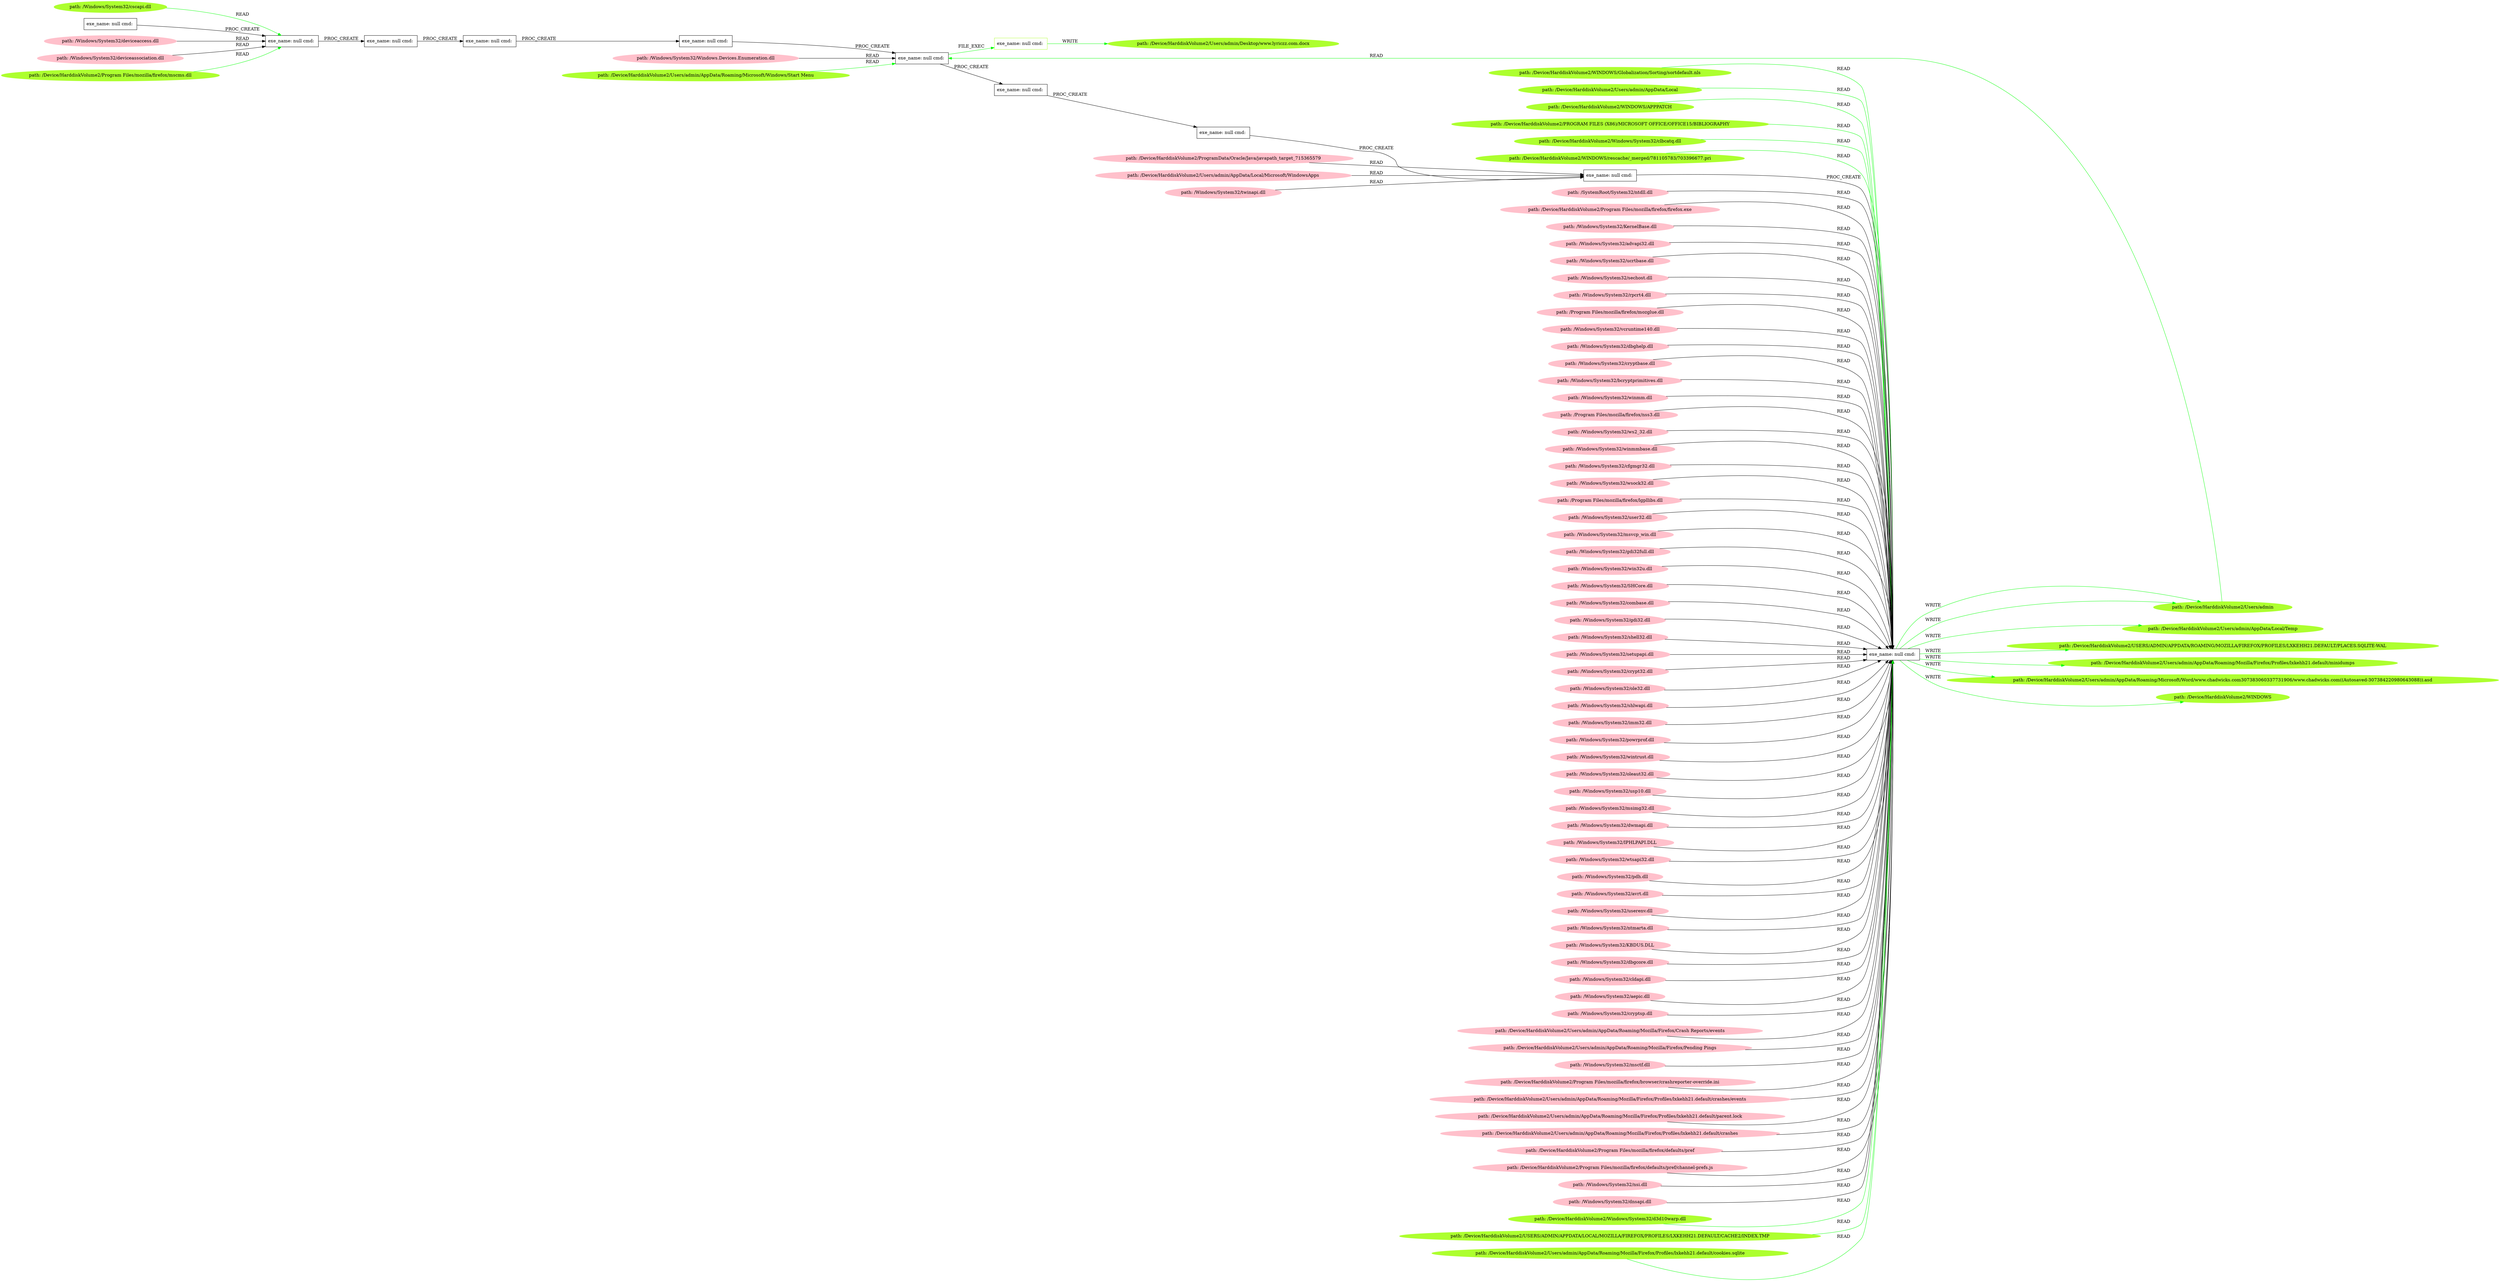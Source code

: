 digraph {
	rankdir=LR
	39 [label="exe_name: null cmd: " color=black shape=box style=solid]
	107 [label="exe_name: null cmd: " color=greenyellow shape=box style=solid]
	39 -> 107 [label=FILE_EXEC color=green]
	109 [label="path: /Device/HarddiskVolume2/Users/admin" color=greenyellow shape=oval style=filled]
	39 [label="exe_name: null cmd: " color=black shape=box style=solid]
	109 -> 39 [label=READ color=green]
	113 [label="path: /Device/HarddiskVolume2/WINDOWS/Globalization/Sorting/sortdefault.nls" color=greenyellow shape=oval style=filled]
	37 [label="exe_name: null cmd: " color=black shape=box style=solid]
	113 -> 37 [label=READ color=green]
	117 [label="path: /Device/HarddiskVolume2/Users/admin/AppData/Local" color=greenyellow shape=oval style=filled]
	37 [label="exe_name: null cmd: " color=black shape=box style=solid]
	117 -> 37 [label=READ color=green]
	118 [label="path: /Device/HarddiskVolume2/WINDOWS/APPPATCH" color=greenyellow shape=oval style=filled]
	37 [label="exe_name: null cmd: " color=black shape=box style=solid]
	118 -> 37 [label=READ color=green]
	110 [label="path: /Device/HarddiskVolume2/PROGRAM FILES (X86)/MICROSOFT OFFICE/OFFICE15/BIBLIOGRAPHY" color=greenyellow shape=oval style=filled]
	37 [label="exe_name: null cmd: " color=black shape=box style=solid]
	110 -> 37 [label=READ color=green]
	105 [label="path: /Windows/System32/cscapi.dll" color=greenyellow shape=oval style=filled]
	78 [label="exe_name: null cmd: " color=black shape=box style=solid]
	105 -> 78 [label=READ color=green]
	112 [label="path: /Device/HarddiskVolume2/Windows/System32/clbcatq.dll" color=greenyellow shape=oval style=filled]
	37 [label="exe_name: null cmd: " color=black shape=box style=solid]
	112 -> 37 [label=READ color=green]
	125 [label="path: /Device/HarddiskVolume2/WINDOWS/rescache/_merged/781105783/703396677.pri" color=greenyellow shape=oval style=filled]
	37 [label="exe_name: null cmd: " color=black shape=box style=solid]
	125 -> 37 [label=READ color=green]
	80 [label="exe_name: null cmd: " color=black shape=box style=solid]
	78 [label="exe_name: null cmd: " color=black shape=box style=solid]
	80 -> 78 [label=PROC_CREATE color=black]
	97 [label="path: /Windows/System32/deviceaccess.dll" color=pink shape=oval style=filled]
	78 [label="exe_name: null cmd: " color=black shape=box style=solid]
	97 -> 78 [label=READ color=black]
	101 [label="path: /Windows/System32/deviceassociation.dll" color=pink shape=oval style=filled]
	78 [label="exe_name: null cmd: " color=black shape=box style=solid]
	101 -> 78 [label=READ color=black]
	78 [label="exe_name: null cmd: " color=black shape=box style=solid]
	76 [label="exe_name: null cmd: " color=black shape=box style=solid]
	78 -> 76 [label=PROC_CREATE color=black]
	76 [label="exe_name: null cmd: " color=black shape=box style=solid]
	75 [label="exe_name: null cmd: " color=black shape=box style=solid]
	76 -> 75 [label=PROC_CREATE color=black]
	55 [label="exe_name: null cmd: " color=black shape=box style=solid]
	39 [label="exe_name: null cmd: " color=black shape=box style=solid]
	55 -> 39 [label=PROC_CREATE color=black]
	75 [label="exe_name: null cmd: " color=black shape=box style=solid]
	55 [label="exe_name: null cmd: " color=black shape=box style=solid]
	75 -> 55 [label=PROC_CREATE color=black]
	100 [label="path: /Windows/System32/Windows.Devices.Enumeration.dll" color=pink shape=oval style=filled]
	39 [label="exe_name: null cmd: " color=black shape=box style=solid]
	100 -> 39 [label=READ color=black]
	39 [label="exe_name: null cmd: " color=black shape=box style=solid]
	36 [label="exe_name: null cmd: " color=black shape=box style=solid]
	39 -> 36 [label=PROC_CREATE color=black]
	36 [label="exe_name: null cmd: " color=black shape=box style=solid]
	13 [label="exe_name: null cmd: " color=black shape=box style=solid]
	36 -> 13 [label=PROC_CREATE color=black]
	13 [label="exe_name: null cmd: " color=black shape=box style=solid]
	42 [label="exe_name: null cmd: " color=black shape=box style=solid]
	13 -> 42 [label=PROC_CREATE color=black]
	32 [label="path: /Device/HarddiskVolume2/ProgramData/Oracle/Java/javapath_target_715365579" color=pink shape=oval style=filled]
	42 [label="exe_name: null cmd: " color=black shape=box style=solid]
	32 -> 42 [label=READ color=black]
	34 [label="path: /Device/HarddiskVolume2/Users/admin/AppData/Local/Microsoft/WindowsApps" color=pink shape=oval style=filled]
	42 [label="exe_name: null cmd: " color=black shape=box style=solid]
	34 -> 42 [label=READ color=black]
	31 [label="path: /Windows/System32/twinapi.dll" color=pink shape=oval style=filled]
	42 [label="exe_name: null cmd: " color=black shape=box style=solid]
	31 -> 42 [label=READ color=black]
	42 [label="exe_name: null cmd: " color=black shape=box style=solid]
	37 [label="exe_name: null cmd: " color=black shape=box style=solid]
	42 -> 37 [label=PROC_CREATE color=black]
	49 [label="path: /SystemRoot/System32/ntdll.dll" color=pink shape=oval style=filled]
	37 [label="exe_name: null cmd: " color=black shape=box style=solid]
	49 -> 37 [label=READ color=black]
	19 [label="path: /Device/HarddiskVolume2/Program Files/mozilla/firefox/firefox.exe" color=pink shape=oval style=filled]
	37 [label="exe_name: null cmd: " color=black shape=box style=solid]
	19 -> 37 [label=READ color=black]
	3 [label="path: /Windows/System32/KernelBase.dll" color=pink shape=oval style=filled]
	37 [label="exe_name: null cmd: " color=black shape=box style=solid]
	3 -> 37 [label=READ color=black]
	45 [label="path: /Windows/System32/advapi32.dll" color=pink shape=oval style=filled]
	37 [label="exe_name: null cmd: " color=black shape=box style=solid]
	45 -> 37 [label=READ color=black]
	10 [label="path: /Windows/System32/ucrtbase.dll" color=pink shape=oval style=filled]
	37 [label="exe_name: null cmd: " color=black shape=box style=solid]
	10 -> 37 [label=READ color=black]
	63 [label="path: /Windows/System32/sechost.dll" color=pink shape=oval style=filled]
	37 [label="exe_name: null cmd: " color=black shape=box style=solid]
	63 -> 37 [label=READ color=black]
	30 [label="path: /Windows/System32/rpcrt4.dll" color=pink shape=oval style=filled]
	37 [label="exe_name: null cmd: " color=black shape=box style=solid]
	30 -> 37 [label=READ color=black]
	43 [label="path: /Program Files/mozilla/firefox/mozglue.dll" color=pink shape=oval style=filled]
	37 [label="exe_name: null cmd: " color=black shape=box style=solid]
	43 -> 37 [label=READ color=black]
	72 [label="path: /Windows/System32/vcruntime140.dll" color=pink shape=oval style=filled]
	37 [label="exe_name: null cmd: " color=black shape=box style=solid]
	72 -> 37 [label=READ color=black]
	93 [label="path: /Windows/System32/dbghelp.dll" color=pink shape=oval style=filled]
	37 [label="exe_name: null cmd: " color=black shape=box style=solid]
	93 -> 37 [label=READ color=black]
	11 [label="path: /Windows/System32/cryptbase.dll" color=pink shape=oval style=filled]
	37 [label="exe_name: null cmd: " color=black shape=box style=solid]
	11 -> 37 [label=READ color=black]
	14 [label="path: /Windows/System32/bcryptprimitives.dll" color=pink shape=oval style=filled]
	37 [label="exe_name: null cmd: " color=black shape=box style=solid]
	14 -> 37 [label=READ color=black]
	91 [label="path: /Windows/System32/winmm.dll" color=pink shape=oval style=filled]
	37 [label="exe_name: null cmd: " color=black shape=box style=solid]
	91 -> 37 [label=READ color=black]
	83 [label="path: /Program Files/mozilla/firefox/nss3.dll" color=pink shape=oval style=filled]
	37 [label="exe_name: null cmd: " color=black shape=box style=solid]
	83 -> 37 [label=READ color=black]
	90 [label="path: /Windows/System32/ws2_32.dll" color=pink shape=oval style=filled]
	37 [label="exe_name: null cmd: " color=black shape=box style=solid]
	90 -> 37 [label=READ color=black]
	52 [label="path: /Windows/System32/winmmbase.dll" color=pink shape=oval style=filled]
	37 [label="exe_name: null cmd: " color=black shape=box style=solid]
	52 -> 37 [label=READ color=black]
	61 [label="path: /Windows/System32/cfgmgr32.dll" color=pink shape=oval style=filled]
	37 [label="exe_name: null cmd: " color=black shape=box style=solid]
	61 -> 37 [label=READ color=black]
	84 [label="path: /Windows/System32/wsock32.dll" color=pink shape=oval style=filled]
	37 [label="exe_name: null cmd: " color=black shape=box style=solid]
	84 -> 37 [label=READ color=black]
	73 [label="path: /Program Files/mozilla/firefox/lgpllibs.dll" color=pink shape=oval style=filled]
	37 [label="exe_name: null cmd: " color=black shape=box style=solid]
	73 -> 37 [label=READ color=black]
	57 [label="path: /Windows/System32/user32.dll" color=pink shape=oval style=filled]
	37 [label="exe_name: null cmd: " color=black shape=box style=solid]
	57 -> 37 [label=READ color=black]
	92 [label="path: /Windows/System32/msvcp_win.dll" color=pink shape=oval style=filled]
	37 [label="exe_name: null cmd: " color=black shape=box style=solid]
	92 -> 37 [label=READ color=black]
	53 [label="path: /Windows/System32/gdi32full.dll" color=pink shape=oval style=filled]
	37 [label="exe_name: null cmd: " color=black shape=box style=solid]
	53 -> 37 [label=READ color=black]
	54 [label="path: /Windows/System32/win32u.dll" color=pink shape=oval style=filled]
	37 [label="exe_name: null cmd: " color=black shape=box style=solid]
	54 -> 37 [label=READ color=black]
	4 [label="path: /Windows/System32/SHCore.dll" color=pink shape=oval style=filled]
	37 [label="exe_name: null cmd: " color=black shape=box style=solid]
	4 -> 37 [label=READ color=black]
	22 [label="path: /Windows/System32/combase.dll" color=pink shape=oval style=filled]
	37 [label="exe_name: null cmd: " color=black shape=box style=solid]
	22 -> 37 [label=READ color=black]
	35 [label="path: /Windows/System32/gdi32.dll" color=pink shape=oval style=filled]
	37 [label="exe_name: null cmd: " color=black shape=box style=solid]
	35 -> 37 [label=READ color=black]
	86 [label="path: /Windows/System32/shell32.dll" color=pink shape=oval style=filled]
	37 [label="exe_name: null cmd: " color=black shape=box style=solid]
	86 -> 37 [label=READ color=black]
	51 [label="path: /Windows/System32/setupapi.dll" color=pink shape=oval style=filled]
	37 [label="exe_name: null cmd: " color=black shape=box style=solid]
	51 -> 37 [label=READ color=black]
	12 [label="path: /Windows/System32/crypt32.dll" color=pink shape=oval style=filled]
	37 [label="exe_name: null cmd: " color=black shape=box style=solid]
	12 -> 37 [label=READ color=black]
	26 [label="path: /Windows/System32/ole32.dll" color=pink shape=oval style=filled]
	37 [label="exe_name: null cmd: " color=black shape=box style=solid]
	26 -> 37 [label=READ color=black]
	33 [label="path: /Windows/System32/shlwapi.dll" color=pink shape=oval style=filled]
	37 [label="exe_name: null cmd: " color=black shape=box style=solid]
	33 -> 37 [label=READ color=black]
	79 [label="path: /Windows/System32/imm32.dll" color=pink shape=oval style=filled]
	37 [label="exe_name: null cmd: " color=black shape=box style=solid]
	79 -> 37 [label=READ color=black]
	87 [label="path: /Windows/System32/powrprof.dll" color=pink shape=oval style=filled]
	37 [label="exe_name: null cmd: " color=black shape=box style=solid]
	87 -> 37 [label=READ color=black]
	44 [label="path: /Windows/System32/wintrust.dll" color=pink shape=oval style=filled]
	37 [label="exe_name: null cmd: " color=black shape=box style=solid]
	44 -> 37 [label=READ color=black]
	77 [label="path: /Windows/System32/oleaut32.dll" color=pink shape=oval style=filled]
	37 [label="exe_name: null cmd: " color=black shape=box style=solid]
	77 -> 37 [label=READ color=black]
	64 [label="path: /Windows/System32/usp10.dll" color=pink shape=oval style=filled]
	37 [label="exe_name: null cmd: " color=black shape=box style=solid]
	64 -> 37 [label=READ color=black]
	81 [label="path: /Windows/System32/msimg32.dll" color=pink shape=oval style=filled]
	37 [label="exe_name: null cmd: " color=black shape=box style=solid]
	81 -> 37 [label=READ color=black]
	94 [label="path: /Windows/System32/dwmapi.dll" color=pink shape=oval style=filled]
	37 [label="exe_name: null cmd: " color=black shape=box style=solid]
	94 -> 37 [label=READ color=black]
	24 [label="path: /Windows/System32/IPHLPAPI.DLL" color=pink shape=oval style=filled]
	37 [label="exe_name: null cmd: " color=black shape=box style=solid]
	24 -> 37 [label=READ color=black]
	67 [label="path: /Windows/System32/wtsapi32.dll" color=pink shape=oval style=filled]
	37 [label="exe_name: null cmd: " color=black shape=box style=solid]
	67 -> 37 [label=READ color=black]
	82 [label="path: /Windows/System32/pdh.dll" color=pink shape=oval style=filled]
	37 [label="exe_name: null cmd: " color=black shape=box style=solid]
	82 -> 37 [label=READ color=black]
	88 [label="path: /Windows/System32/avrt.dll" color=pink shape=oval style=filled]
	37 [label="exe_name: null cmd: " color=black shape=box style=solid]
	88 -> 37 [label=READ color=black]
	8 [label="path: /Windows/System32/userenv.dll" color=pink shape=oval style=filled]
	37 [label="exe_name: null cmd: " color=black shape=box style=solid]
	8 -> 37 [label=READ color=black]
	65 [label="path: /Windows/System32/ntmarta.dll" color=pink shape=oval style=filled]
	37 [label="exe_name: null cmd: " color=black shape=box style=solid]
	65 -> 37 [label=READ color=black]
	71 [label="path: /Windows/System32/KBDUS.DLL" color=pink shape=oval style=filled]
	37 [label="exe_name: null cmd: " color=black shape=box style=solid]
	71 -> 37 [label=READ color=black]
	41 [label="path: /Windows/System32/dbgcore.dll" color=pink shape=oval style=filled]
	37 [label="exe_name: null cmd: " color=black shape=box style=solid]
	41 -> 37 [label=READ color=black]
	38 [label="path: /Windows/System32/cldapi.dll" color=pink shape=oval style=filled]
	37 [label="exe_name: null cmd: " color=black shape=box style=solid]
	38 -> 37 [label=READ color=black]
	89 [label="path: /Windows/System32/aepic.dll" color=pink shape=oval style=filled]
	37 [label="exe_name: null cmd: " color=black shape=box style=solid]
	89 -> 37 [label=READ color=black]
	47 [label="path: /Windows/System32/cryptsp.dll" color=pink shape=oval style=filled]
	37 [label="exe_name: null cmd: " color=black shape=box style=solid]
	47 -> 37 [label=READ color=black]
	20 [label="path: /Device/HarddiskVolume2/Users/admin/AppData/Roaming/Mozilla/Firefox/Crash Reports/events" color=pink shape=oval style=filled]
	37 [label="exe_name: null cmd: " color=black shape=box style=solid]
	20 -> 37 [label=READ color=black]
	28 [label="path: /Device/HarddiskVolume2/Users/admin/AppData/Roaming/Mozilla/Firefox/Pending Pings" color=pink shape=oval style=filled]
	37 [label="exe_name: null cmd: " color=black shape=box style=solid]
	28 -> 37 [label=READ color=black]
	48 [label="path: /Windows/System32/msctf.dll" color=pink shape=oval style=filled]
	37 [label="exe_name: null cmd: " color=black shape=box style=solid]
	48 -> 37 [label=READ color=black]
	17 [label="path: /Device/HarddiskVolume2/Program Files/mozilla/firefox/browser/crashreporter-override.ini" color=pink shape=oval style=filled]
	37 [label="exe_name: null cmd: " color=black shape=box style=solid]
	17 -> 37 [label=READ color=black]
	46 [label="path: /Device/HarddiskVolume2/Users/admin/AppData/Roaming/Mozilla/Firefox/Profiles/lxkehh21.default/crashes/events" color=pink shape=oval style=filled]
	37 [label="exe_name: null cmd: " color=black shape=box style=solid]
	46 -> 37 [label=READ color=black]
	59 [label="path: /Device/HarddiskVolume2/Users/admin/AppData/Roaming/Mozilla/Firefox/Profiles/lxkehh21.default/parent.lock" color=pink shape=oval style=filled]
	37 [label="exe_name: null cmd: " color=black shape=box style=solid]
	59 -> 37 [label=READ color=black]
	74 [label="path: /Device/HarddiskVolume2/Users/admin/AppData/Roaming/Mozilla/Firefox/Profiles/lxkehh21.default/crashes" color=pink shape=oval style=filled]
	37 [label="exe_name: null cmd: " color=black shape=box style=solid]
	74 -> 37 [label=READ color=black]
	66 [label="path: /Device/HarddiskVolume2/Program Files/mozilla/firefox/defaults/pref" color=pink shape=oval style=filled]
	37 [label="exe_name: null cmd: " color=black shape=box style=solid]
	66 -> 37 [label=READ color=black]
	25 [label="path: /Device/HarddiskVolume2/Program Files/mozilla/firefox/defaults/pref/channel-prefs.js" color=pink shape=oval style=filled]
	37 [label="exe_name: null cmd: " color=black shape=box style=solid]
	25 -> 37 [label=READ color=black]
	18 [label="path: /Windows/System32/nsi.dll" color=pink shape=oval style=filled]
	37 [label="exe_name: null cmd: " color=black shape=box style=solid]
	18 -> 37 [label=READ color=black]
	5 [label="path: /Windows/System32/dnsapi.dll" color=pink shape=oval style=filled]
	37 [label="exe_name: null cmd: " color=black shape=box style=solid]
	5 -> 37 [label=READ color=black]
	37 [label="exe_name: null cmd: " color=black shape=box style=solid]
	122 [label="path: /Device/HarddiskVolume2/Users/admin/AppData/Local/Temp" color=greenyellow shape=oval style=filled]
	37 -> 122 [label=WRITE color=green]
	107 [label="exe_name: null cmd: " color=greenyellow shape=box style=solid]
	108 [label="path: /Device/HarddiskVolume2/Users/admin/Desktop/www.lyriczz.com.docx" color=greenyellow shape=oval style=filled]
	107 -> 108 [label=WRITE color=green]
	37 [label="exe_name: null cmd: " color=black shape=box style=solid]
	120 [label="path: /Device/HarddiskVolume2/USERS/ADMIN/APPDATA/ROAMING/MOZILLA/FIREFOX/PROFILES/LXKEHH21.DEFAULT/PLACES.SQLITE-WAL" color=greenyellow shape=oval style=filled]
	37 -> 120 [label=WRITE color=green]
	106 [label="path: /Device/HarddiskVolume2/Users/admin/AppData/Roaming/Microsoft/Windows/Start Menu" color=greenyellow shape=oval style=filled]
	39 [label="exe_name: null cmd: " color=black shape=box style=solid]
	106 -> 39 [label=READ color=green]
	104 [label="path: /Device/HarddiskVolume2/Program Files/mozilla/firefox/mscms.dll" color=greenyellow shape=oval style=filled]
	78 [label="exe_name: null cmd: " color=black shape=box style=solid]
	104 -> 78 [label=READ color=green]
	37 [label="exe_name: null cmd: " color=black shape=box style=solid]
	114 [label="path: /Device/HarddiskVolume2/Users/admin/AppData/Roaming/Mozilla/Firefox/Profiles/lxkehh21.default/minidumps" color=greenyellow shape=oval style=filled]
	37 -> 114 [label=WRITE color=green]
	37 [label="exe_name: null cmd: " color=black shape=box style=solid]
	109 [label="path: /Device/HarddiskVolume2/Users/admin" color=greenyellow shape=oval style=filled]
	37 -> 109 [label=WRITE color=green]
	37 [label="exe_name: null cmd: " color=black shape=box style=solid]
	121 [label="path: /Device/HarddiskVolume2/Users/admin/AppData/Roaming/Microsoft/Word/www.chadwicks.com307383060337731906/www.chadwicks.com((Autosaved-307384220980643088)).asd" color=greenyellow shape=oval style=filled]
	37 -> 121 [label=WRITE color=green]
	37 [label="exe_name: null cmd: " color=black shape=box style=solid]
	116 [label="path: /Device/HarddiskVolume2/WINDOWS" color=greenyellow shape=oval style=filled]
	37 -> 116 [label=WRITE color=green]
	37 [label="exe_name: null cmd: " color=black shape=box style=solid]
	109 [label="path: /Device/HarddiskVolume2/Users/admin" color=greenyellow shape=oval style=filled]
	37 -> 109 [label=WRITE color=green]
	119 [label="path: /Device/HarddiskVolume2/Windows/System32/d3d10warp.dll" color=greenyellow shape=oval style=filled]
	37 [label="exe_name: null cmd: " color=black shape=box style=solid]
	119 -> 37 [label=READ color=green]
	124 [label="path: /Device/HarddiskVolume2/USERS/ADMIN/APPDATA/LOCAL/MOZILLA/FIREFOX/PROFILES/LXKEHH21.DEFAULT/CACHE2/INDEX.TMP" color=greenyellow shape=oval style=filled]
	37 [label="exe_name: null cmd: " color=black shape=box style=solid]
	124 -> 37 [label=READ color=green]
	123 [label="path: /Device/HarddiskVolume2/Users/admin/AppData/Roaming/Mozilla/Firefox/Profiles/lxkehh21.default/cookies.sqlite" color=greenyellow shape=oval style=filled]
	37 [label="exe_name: null cmd: " color=black shape=box style=solid]
	123 -> 37 [label=READ color=green]
}
